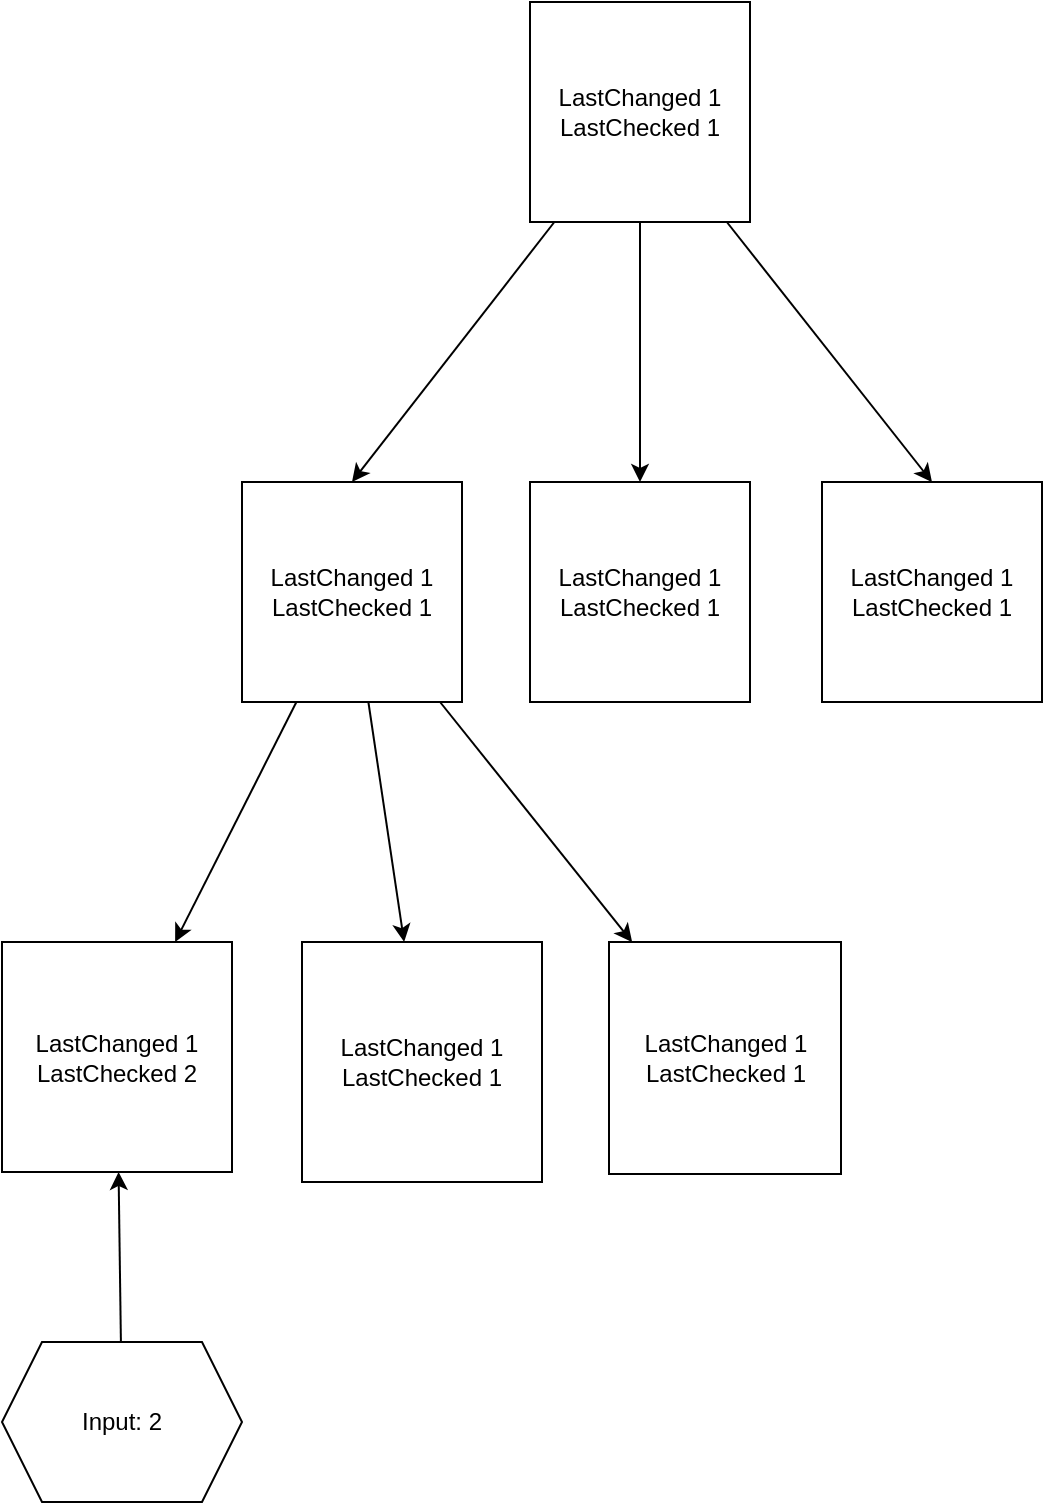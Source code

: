 <mxfile>
    <diagram id="0l4Y4uDS7_EtVJ5GNY_0" name="Page-1">
        <mxGraphModel dx="913" dy="782" grid="1" gridSize="10" guides="1" tooltips="1" connect="1" arrows="1" fold="1" page="1" pageScale="1" pageWidth="827" pageHeight="1169" math="0" shadow="0">
            <root>
                <mxCell id="0"/>
                <mxCell id="1" parent="0"/>
                <mxCell id="3" value="&lt;span&gt;LastChanged 1&lt;/span&gt;&lt;br&gt;&lt;span&gt;LastChecked 1&lt;/span&gt;" style="whiteSpace=wrap;html=1;aspect=fixed;" vertex="1" parent="1">
                    <mxGeometry x="374" y="400" width="110" height="110" as="geometry"/>
                </mxCell>
                <mxCell id="7" style="edgeStyle=none;html=1;entryX=0.5;entryY=0;entryDx=0;entryDy=0;" edge="1" parent="1" source="4" target="3">
                    <mxGeometry relative="1" as="geometry"/>
                </mxCell>
                <mxCell id="8" style="edgeStyle=none;html=1;entryX=0.5;entryY=0;entryDx=0;entryDy=0;" edge="1" parent="1" source="4" target="6">
                    <mxGeometry relative="1" as="geometry"/>
                </mxCell>
                <mxCell id="9" style="edgeStyle=none;html=1;entryX=0.5;entryY=0;entryDx=0;entryDy=0;" edge="1" parent="1" source="4" target="5">
                    <mxGeometry relative="1" as="geometry"/>
                </mxCell>
                <mxCell id="4" value="&lt;span&gt;LastChanged 1&lt;/span&gt;&lt;br&gt;&lt;span&gt;LastChecked 1&lt;/span&gt;" style="whiteSpace=wrap;html=1;aspect=fixed;" vertex="1" parent="1">
                    <mxGeometry x="374" y="160" width="110" height="110" as="geometry"/>
                </mxCell>
                <mxCell id="13" style="edgeStyle=none;html=1;" edge="1" parent="1" source="5" target="10">
                    <mxGeometry relative="1" as="geometry"/>
                </mxCell>
                <mxCell id="14" style="edgeStyle=none;html=1;" edge="1" parent="1" source="5" target="12">
                    <mxGeometry relative="1" as="geometry"/>
                </mxCell>
                <mxCell id="15" style="edgeStyle=none;html=1;" edge="1" parent="1" source="5" target="11">
                    <mxGeometry relative="1" as="geometry"/>
                </mxCell>
                <mxCell id="5" value="&lt;span&gt;LastChanged 1&lt;/span&gt;&lt;br&gt;&lt;span&gt;LastChecked 1&lt;/span&gt;" style="whiteSpace=wrap;html=1;aspect=fixed;" vertex="1" parent="1">
                    <mxGeometry x="230" y="400" width="110" height="110" as="geometry"/>
                </mxCell>
                <mxCell id="6" value="&lt;span&gt;LastChanged 1&lt;/span&gt;&lt;br&gt;&lt;span&gt;LastChecked 1&lt;/span&gt;" style="whiteSpace=wrap;html=1;aspect=fixed;" vertex="1" parent="1">
                    <mxGeometry x="520" y="400" width="110" height="110" as="geometry"/>
                </mxCell>
                <mxCell id="10" value="&lt;span&gt;LastChanged 1&lt;/span&gt;&lt;br&gt;&lt;span&gt;LastChecked 1&lt;/span&gt;" style="whiteSpace=wrap;html=1;aspect=fixed;" vertex="1" parent="1">
                    <mxGeometry x="260" y="630" width="120" height="120" as="geometry"/>
                </mxCell>
                <mxCell id="11" value="LastChanged 1&lt;br&gt;LastChecked 2" style="whiteSpace=wrap;html=1;aspect=fixed;" vertex="1" parent="1">
                    <mxGeometry x="110" y="630" width="115" height="115" as="geometry"/>
                </mxCell>
                <mxCell id="12" value="&lt;span&gt;LastChanged 1&lt;/span&gt;&lt;br&gt;&lt;span&gt;LastChecked 1&lt;/span&gt;" style="whiteSpace=wrap;html=1;aspect=fixed;" vertex="1" parent="1">
                    <mxGeometry x="413.5" y="630" width="116" height="116" as="geometry"/>
                </mxCell>
                <mxCell id="17" style="edgeStyle=none;html=1;" edge="1" parent="1" source="16" target="11">
                    <mxGeometry relative="1" as="geometry"/>
                </mxCell>
                <mxCell id="16" value="Input: 2" style="shape=hexagon;perimeter=hexagonPerimeter2;whiteSpace=wrap;html=1;fixedSize=1;" vertex="1" parent="1">
                    <mxGeometry x="110" y="830" width="120" height="80" as="geometry"/>
                </mxCell>
            </root>
        </mxGraphModel>
    </diagram>
</mxfile>